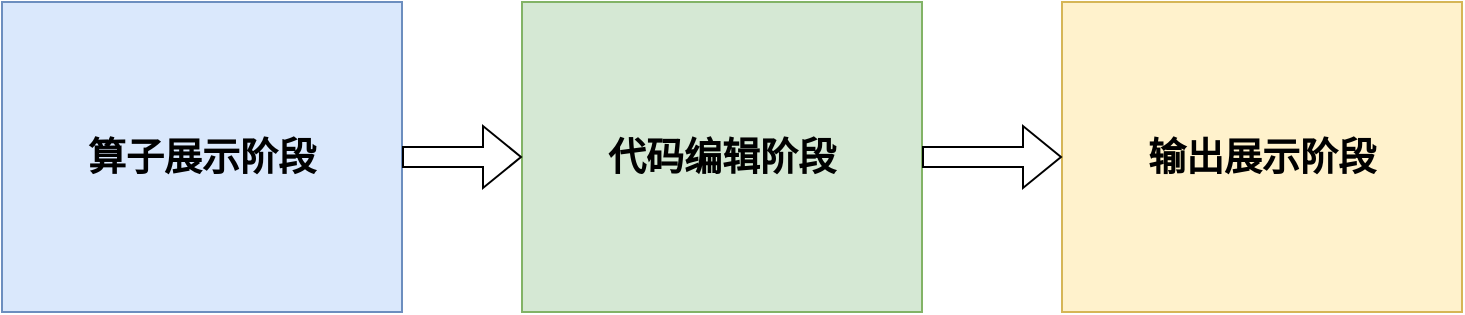 <mxfile version="25.0.3">
  <diagram name="Page-1" id="Yw4mbCM6_4nNGVgxPN3H">
    <mxGraphModel dx="1588" dy="940" grid="1" gridSize="10" guides="1" tooltips="1" connect="1" arrows="1" fold="1" page="1" pageScale="1" pageWidth="850" pageHeight="1100" math="0" shadow="0">
      <root>
        <mxCell id="0" />
        <mxCell id="1" parent="0" />
        <mxCell id="QHLQoTPa1NHbG8B7G440-1" value="&lt;font style=&quot;font-size: 19px;&quot;&gt;&lt;b&gt;算子展示阶段&lt;/b&gt;&lt;/font&gt;" style="rounded=0;whiteSpace=wrap;html=1;fillColor=#dae8fc;strokeColor=#6c8ebf;" vertex="1" parent="1">
          <mxGeometry x="50" y="405" width="200" height="155" as="geometry" />
        </mxCell>
        <mxCell id="QHLQoTPa1NHbG8B7G440-2" value="&lt;font style=&quot;font-size: 19px;&quot;&gt;&lt;b&gt;代码编辑阶段&lt;/b&gt;&lt;/font&gt;" style="rounded=0;whiteSpace=wrap;html=1;fillColor=#d5e8d4;strokeColor=#82b366;" vertex="1" parent="1">
          <mxGeometry x="310" y="405" width="200" height="155" as="geometry" />
        </mxCell>
        <mxCell id="QHLQoTPa1NHbG8B7G440-3" value="&lt;font style=&quot;font-size: 19px;&quot;&gt;&lt;b&gt;输出展示阶段&lt;/b&gt;&lt;/font&gt;" style="rounded=0;whiteSpace=wrap;html=1;fillColor=#fff2cc;strokeColor=#d6b656;" vertex="1" parent="1">
          <mxGeometry x="580" y="405" width="200" height="155" as="geometry" />
        </mxCell>
        <mxCell id="QHLQoTPa1NHbG8B7G440-4" value="" style="shape=flexArrow;endArrow=classic;html=1;rounded=0;exitX=1;exitY=0.5;exitDx=0;exitDy=0;entryX=0;entryY=0.5;entryDx=0;entryDy=0;" edge="1" parent="1" source="QHLQoTPa1NHbG8B7G440-1" target="QHLQoTPa1NHbG8B7G440-2">
          <mxGeometry width="50" height="50" relative="1" as="geometry">
            <mxPoint x="400" y="510" as="sourcePoint" />
            <mxPoint x="450" y="460" as="targetPoint" />
          </mxGeometry>
        </mxCell>
        <mxCell id="QHLQoTPa1NHbG8B7G440-5" value="" style="shape=flexArrow;endArrow=classic;html=1;rounded=0;exitX=1;exitY=0.5;exitDx=0;exitDy=0;entryX=0;entryY=0.5;entryDx=0;entryDy=0;" edge="1" parent="1" source="QHLQoTPa1NHbG8B7G440-2" target="QHLQoTPa1NHbG8B7G440-3">
          <mxGeometry width="50" height="50" relative="1" as="geometry">
            <mxPoint x="400" y="510" as="sourcePoint" />
            <mxPoint x="450" y="460" as="targetPoint" />
          </mxGeometry>
        </mxCell>
      </root>
    </mxGraphModel>
  </diagram>
</mxfile>
